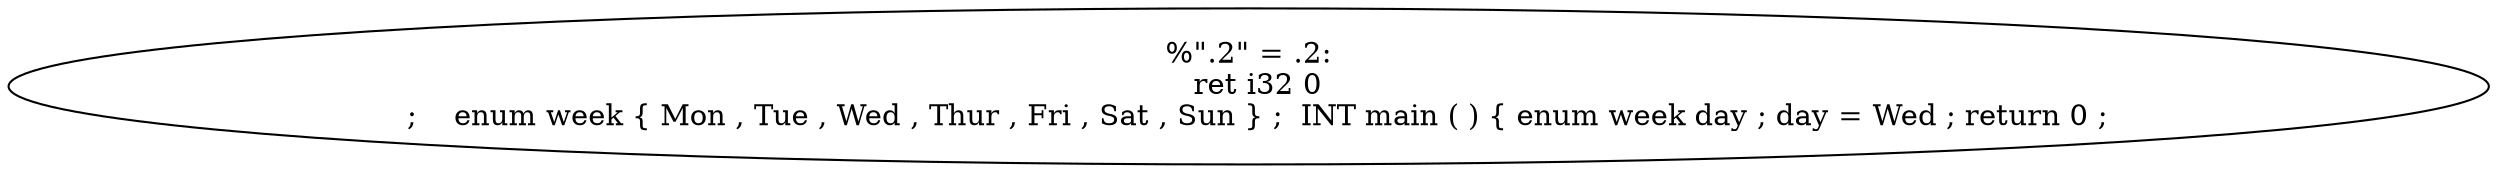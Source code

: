 digraph AST {
  "139136231988128" [label="%\".2\" = .2:
  ret i32 0
  ;    enum week { Mon , Tue , Wed , Thur , Fri , Sat , Sun } ;  INT main ( ) { enum week day ; day = Wed ; return 0 ;"];
}
